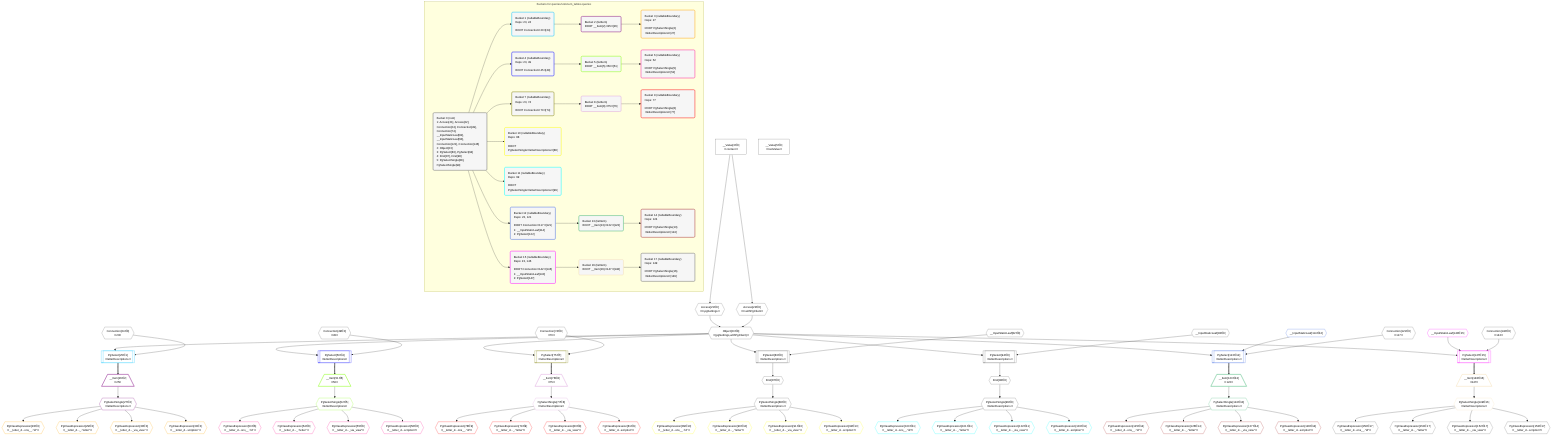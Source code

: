%%{init: {'themeVariables': { 'fontSize': '12px'}}}%%
graph TD
    classDef path fill:#eee,stroke:#000,color:#000
    classDef plan fill:#fff,stroke-width:1px,color:#000
    classDef itemplan fill:#fff,stroke-width:2px,color:#000
    classDef unbatchedplan fill:#dff,stroke-width:1px,color:#000
    classDef sideeffectplan fill:#fcc,stroke-width:2px,color:#000
    classDef bucket fill:#f6f6f6,color:#000,stroke-width:2px,text-align:left


    %% define steps
    __Value3["__Value[3∈0]<br />ᐸcontextᐳ"]:::plan
    __Value5["__Value[5∈0]<br />ᐸrootValueᐳ"]:::plan
    Access21{{"Access[21∈0]<br />ᐸ3.pgSettingsᐳ"}}:::plan
    Access22{{"Access[22∈0]<br />ᐸ3.withPgClientᐳ"}}:::plan
    Object23{{"Object[23∈0]<br />ᐸ{pgSettings,withPgClient}ᐳ"}}:::plan
    Connection24{{"Connection[24∈0]<br />ᐸ20ᐳ"}}:::plan
    PgSelect25[["PgSelect[25∈1]<br />ᐸletterDescriptionsᐳ"]]:::plan
    __Item26[/"__Item[26∈2]<br />ᐸ25ᐳ"\]:::itemplan
    PgSelectSingle27{{"PgSelectSingle[27∈2]<br />ᐸletterDescriptionsᐳ"}}:::plan
    PgClassExpression28{{"PgClassExpression[28∈3]<br />ᐸ__letter_d...ons__.”id”ᐳ"}}:::plan
    PgClassExpression29{{"PgClassExpression[29∈3]<br />ᐸ__letter_d..._.”letter”ᐳ"}}:::plan
    PgClassExpression30{{"PgClassExpression[30∈3]<br />ᐸ__letter_d..._via_view”ᐳ"}}:::plan
    PgClassExpression31{{"PgClassExpression[31∈3]<br />ᐸ__letter_d...scription”ᐳ"}}:::plan
    Connection49{{"Connection[49∈0]<br />ᐸ45ᐳ"}}:::plan
    PgSelect50[["PgSelect[50∈4]<br />ᐸletterDescriptionsᐳ"]]:::plan
    __Item51[/"__Item[51∈5]<br />ᐸ50ᐳ"\]:::itemplan
    PgSelectSingle52{{"PgSelectSingle[52∈5]<br />ᐸletterDescriptionsᐳ"}}:::plan
    PgClassExpression53{{"PgClassExpression[53∈6]<br />ᐸ__letter_d...ons__.”id”ᐳ"}}:::plan
    PgClassExpression54{{"PgClassExpression[54∈6]<br />ᐸ__letter_d..._.”letter”ᐳ"}}:::plan
    PgClassExpression55{{"PgClassExpression[55∈6]<br />ᐸ__letter_d..._via_view”ᐳ"}}:::plan
    PgClassExpression56{{"PgClassExpression[56∈6]<br />ᐸ__letter_d...scription”ᐳ"}}:::plan
    Connection74{{"Connection[74∈0]<br />ᐸ70ᐳ"}}:::plan
    PgSelect75[["PgSelect[75∈7]<br />ᐸletterDescriptionsᐳ"]]:::plan
    __Item76[/"__Item[76∈8]<br />ᐸ75ᐳ"\]:::itemplan
    PgSelectSingle77{{"PgSelectSingle[77∈8]<br />ᐸletterDescriptionsᐳ"}}:::plan
    PgClassExpression78{{"PgClassExpression[78∈9]<br />ᐸ__letter_d...ons__.”id”ᐳ"}}:::plan
    PgClassExpression79{{"PgClassExpression[79∈9]<br />ᐸ__letter_d..._.”letter”ᐳ"}}:::plan
    PgClassExpression80{{"PgClassExpression[80∈9]<br />ᐸ__letter_d..._via_view”ᐳ"}}:::plan
    PgClassExpression81{{"PgClassExpression[81∈9]<br />ᐸ__letter_d...scription”ᐳ"}}:::plan
    __InputStaticLeaf82{{"__InputStaticLeaf[82∈0]"}}:::plan
    PgSelect83[["PgSelect[83∈0]<br />ᐸletterDescriptionsᐳ"]]:::plan
    First87{{"First[87∈0]"}}:::plan
    PgSelectSingle88{{"PgSelectSingle[88∈0]<br />ᐸletterDescriptionsᐳ"}}:::plan
    PgClassExpression89{{"PgClassExpression[89∈10]<br />ᐸ__letter_d...ons__.”id”ᐳ"}}:::plan
    PgClassExpression90{{"PgClassExpression[90∈10]<br />ᐸ__letter_d..._.”letter”ᐳ"}}:::plan
    PgClassExpression91{{"PgClassExpression[91∈10]<br />ᐸ__letter_d..._via_view”ᐳ"}}:::plan
    PgClassExpression92{{"PgClassExpression[92∈10]<br />ᐸ__letter_d...scription”ᐳ"}}:::plan
    __InputStaticLeaf93{{"__InputStaticLeaf[93∈0]"}}:::plan
    PgSelect94[["PgSelect[94∈0]<br />ᐸletterDescriptionsᐳ"]]:::plan
    First98{{"First[98∈0]"}}:::plan
    PgSelectSingle99{{"PgSelectSingle[99∈0]<br />ᐸletterDescriptionsᐳ"}}:::plan
    PgClassExpression100{{"PgClassExpression[100∈11]<br />ᐸ__letter_d...ons__.”id”ᐳ"}}:::plan
    PgClassExpression101{{"PgClassExpression[101∈11]<br />ᐸ__letter_d..._.”letter”ᐳ"}}:::plan
    PgClassExpression102{{"PgClassExpression[102∈11]<br />ᐸ__letter_d..._via_view”ᐳ"}}:::plan
    PgClassExpression103{{"PgClassExpression[103∈11]<br />ᐸ__letter_d...scription”ᐳ"}}:::plan
    __InputStaticLeaf114{{"__InputStaticLeaf[114∈12]"}}:::plan
    Connection121{{"Connection[121∈0]<br />ᐸ117ᐳ"}}:::plan
    PgSelect122[["PgSelect[122∈12]<br />ᐸletterDescriptionsᐳ"]]:::plan
    __Item123[/"__Item[123∈13]<br />ᐸ122ᐳ"\]:::itemplan
    PgSelectSingle124{{"PgSelectSingle[124∈13]<br />ᐸletterDescriptionsᐳ"}}:::plan
    PgClassExpression125{{"PgClassExpression[125∈14]<br />ᐸ__letter_d...ons__.”id”ᐳ"}}:::plan
    PgClassExpression126{{"PgClassExpression[126∈14]<br />ᐸ__letter_d..._.”letter”ᐳ"}}:::plan
    PgClassExpression127{{"PgClassExpression[127∈14]<br />ᐸ__letter_d..._via_view”ᐳ"}}:::plan
    PgClassExpression128{{"PgClassExpression[128∈14]<br />ᐸ__letter_d...scription”ᐳ"}}:::plan
    __InputStaticLeaf140{{"__InputStaticLeaf[140∈15]"}}:::plan
    Connection146{{"Connection[146∈0]<br />ᐸ142ᐳ"}}:::plan
    PgSelect147[["PgSelect[147∈15]<br />ᐸletterDescriptionsᐳ"]]:::plan
    __Item148[/"__Item[148∈16]<br />ᐸ147ᐳ"\]:::itemplan
    PgSelectSingle149{{"PgSelectSingle[149∈16]<br />ᐸletterDescriptionsᐳ"}}:::plan
    PgClassExpression150{{"PgClassExpression[150∈17]<br />ᐸ__letter_d...ons__.”id”ᐳ"}}:::plan
    PgClassExpression151{{"PgClassExpression[151∈17]<br />ᐸ__letter_d..._.”letter”ᐳ"}}:::plan
    PgClassExpression152{{"PgClassExpression[152∈17]<br />ᐸ__letter_d..._via_view”ᐳ"}}:::plan
    PgClassExpression153{{"PgClassExpression[153∈17]<br />ᐸ__letter_d...scription”ᐳ"}}:::plan

    %% plan dependencies
    __Value3 --> Access21
    __Value3 --> Access22
    Access21 & Access22 --> Object23
    Object23 & Connection24 --> PgSelect25
    PgSelect25 ==> __Item26
    __Item26 --> PgSelectSingle27
    PgSelectSingle27 --> PgClassExpression28
    PgSelectSingle27 --> PgClassExpression29
    PgSelectSingle27 --> PgClassExpression30
    PgSelectSingle27 --> PgClassExpression31
    Object23 & Connection49 --> PgSelect50
    PgSelect50 ==> __Item51
    __Item51 --> PgSelectSingle52
    PgSelectSingle52 --> PgClassExpression53
    PgSelectSingle52 --> PgClassExpression54
    PgSelectSingle52 --> PgClassExpression55
    PgSelectSingle52 --> PgClassExpression56
    Object23 & Connection74 --> PgSelect75
    PgSelect75 ==> __Item76
    __Item76 --> PgSelectSingle77
    PgSelectSingle77 --> PgClassExpression78
    PgSelectSingle77 --> PgClassExpression79
    PgSelectSingle77 --> PgClassExpression80
    PgSelectSingle77 --> PgClassExpression81
    Object23 & __InputStaticLeaf82 --> PgSelect83
    PgSelect83 --> First87
    First87 --> PgSelectSingle88
    PgSelectSingle88 --> PgClassExpression89
    PgSelectSingle88 --> PgClassExpression90
    PgSelectSingle88 --> PgClassExpression91
    PgSelectSingle88 --> PgClassExpression92
    Object23 & __InputStaticLeaf93 --> PgSelect94
    PgSelect94 --> First98
    First98 --> PgSelectSingle99
    PgSelectSingle99 --> PgClassExpression100
    PgSelectSingle99 --> PgClassExpression101
    PgSelectSingle99 --> PgClassExpression102
    PgSelectSingle99 --> PgClassExpression103
    Object23 & __InputStaticLeaf114 & Connection121 --> PgSelect122
    PgSelect122 ==> __Item123
    __Item123 --> PgSelectSingle124
    PgSelectSingle124 --> PgClassExpression125
    PgSelectSingle124 --> PgClassExpression126
    PgSelectSingle124 --> PgClassExpression127
    PgSelectSingle124 --> PgClassExpression128
    Object23 & __InputStaticLeaf140 & Connection146 --> PgSelect147
    PgSelect147 ==> __Item148
    __Item148 --> PgSelectSingle149
    PgSelectSingle149 --> PgClassExpression150
    PgSelectSingle149 --> PgClassExpression151
    PgSelectSingle149 --> PgClassExpression152
    PgSelectSingle149 --> PgClassExpression153

    subgraph "Buckets for queries/v4/enum_tables.queries"
    Bucket0("Bucket 0 (root)<br />1: Access[21], Access[22], Connection[24], Connection[49], Connection[74], __InputStaticLeaf[82], __InputStaticLeaf[93], Connection[121], Connection[146]<br />2: Object[23]<br />3: PgSelect[83], PgSelect[94]<br />4: First[87], First[98]<br />5: PgSelectSingle[88], PgSelectSingle[99]"):::bucket
    classDef bucket0 stroke:#696969
    class Bucket0,__Value3,__Value5,Access21,Access22,Object23,Connection24,Connection49,Connection74,__InputStaticLeaf82,PgSelect83,First87,PgSelectSingle88,__InputStaticLeaf93,PgSelect94,First98,PgSelectSingle99,Connection121,Connection146 bucket0
    Bucket1("Bucket 1 (nullableBoundary)<br />Deps: 23, 24<br /><br />ROOT Connectionᐸ20ᐳ[24]"):::bucket
    classDef bucket1 stroke:#00bfff
    class Bucket1,PgSelect25 bucket1
    Bucket2("Bucket 2 (listItem)<br />ROOT __Item{2}ᐸ25ᐳ[26]"):::bucket
    classDef bucket2 stroke:#7f007f
    class Bucket2,__Item26,PgSelectSingle27 bucket2
    Bucket3("Bucket 3 (nullableBoundary)<br />Deps: 27<br /><br />ROOT PgSelectSingle{2}ᐸletterDescriptionsᐳ[27]"):::bucket
    classDef bucket3 stroke:#ffa500
    class Bucket3,PgClassExpression28,PgClassExpression29,PgClassExpression30,PgClassExpression31 bucket3
    Bucket4("Bucket 4 (nullableBoundary)<br />Deps: 23, 49<br /><br />ROOT Connectionᐸ45ᐳ[49]"):::bucket
    classDef bucket4 stroke:#0000ff
    class Bucket4,PgSelect50 bucket4
    Bucket5("Bucket 5 (listItem)<br />ROOT __Item{5}ᐸ50ᐳ[51]"):::bucket
    classDef bucket5 stroke:#7fff00
    class Bucket5,__Item51,PgSelectSingle52 bucket5
    Bucket6("Bucket 6 (nullableBoundary)<br />Deps: 52<br /><br />ROOT PgSelectSingle{5}ᐸletterDescriptionsᐳ[52]"):::bucket
    classDef bucket6 stroke:#ff1493
    class Bucket6,PgClassExpression53,PgClassExpression54,PgClassExpression55,PgClassExpression56 bucket6
    Bucket7("Bucket 7 (nullableBoundary)<br />Deps: 23, 74<br /><br />ROOT Connectionᐸ70ᐳ[74]"):::bucket
    classDef bucket7 stroke:#808000
    class Bucket7,PgSelect75 bucket7
    Bucket8("Bucket 8 (listItem)<br />ROOT __Item{8}ᐸ75ᐳ[76]"):::bucket
    classDef bucket8 stroke:#dda0dd
    class Bucket8,__Item76,PgSelectSingle77 bucket8
    Bucket9("Bucket 9 (nullableBoundary)<br />Deps: 77<br /><br />ROOT PgSelectSingle{8}ᐸletterDescriptionsᐳ[77]"):::bucket
    classDef bucket9 stroke:#ff0000
    class Bucket9,PgClassExpression78,PgClassExpression79,PgClassExpression80,PgClassExpression81 bucket9
    Bucket10("Bucket 10 (nullableBoundary)<br />Deps: 88<br /><br />ROOT PgSelectSingleᐸletterDescriptionsᐳ[88]"):::bucket
    classDef bucket10 stroke:#ffff00
    class Bucket10,PgClassExpression89,PgClassExpression90,PgClassExpression91,PgClassExpression92 bucket10
    Bucket11("Bucket 11 (nullableBoundary)<br />Deps: 99<br /><br />ROOT PgSelectSingleᐸletterDescriptionsᐳ[99]"):::bucket
    classDef bucket11 stroke:#00ffff
    class Bucket11,PgClassExpression100,PgClassExpression101,PgClassExpression102,PgClassExpression103 bucket11
    Bucket12("Bucket 12 (nullableBoundary)<br />Deps: 23, 121<br /><br />ROOT Connectionᐸ117ᐳ[121]<br />1: __InputStaticLeaf[114]<br />2: PgSelect[122]"):::bucket
    classDef bucket12 stroke:#4169e1
    class Bucket12,__InputStaticLeaf114,PgSelect122 bucket12
    Bucket13("Bucket 13 (listItem)<br />ROOT __Item{13}ᐸ122ᐳ[123]"):::bucket
    classDef bucket13 stroke:#3cb371
    class Bucket13,__Item123,PgSelectSingle124 bucket13
    Bucket14("Bucket 14 (nullableBoundary)<br />Deps: 124<br /><br />ROOT PgSelectSingle{13}ᐸletterDescriptionsᐳ[124]"):::bucket
    classDef bucket14 stroke:#a52a2a
    class Bucket14,PgClassExpression125,PgClassExpression126,PgClassExpression127,PgClassExpression128 bucket14
    Bucket15("Bucket 15 (nullableBoundary)<br />Deps: 23, 146<br /><br />ROOT Connectionᐸ142ᐳ[146]<br />1: __InputStaticLeaf[140]<br />2: PgSelect[147]"):::bucket
    classDef bucket15 stroke:#ff00ff
    class Bucket15,__InputStaticLeaf140,PgSelect147 bucket15
    Bucket16("Bucket 16 (listItem)<br />ROOT __Item{16}ᐸ147ᐳ[148]"):::bucket
    classDef bucket16 stroke:#f5deb3
    class Bucket16,__Item148,PgSelectSingle149 bucket16
    Bucket17("Bucket 17 (nullableBoundary)<br />Deps: 149<br /><br />ROOT PgSelectSingle{16}ᐸletterDescriptionsᐳ[149]"):::bucket
    classDef bucket17 stroke:#696969
    class Bucket17,PgClassExpression150,PgClassExpression151,PgClassExpression152,PgClassExpression153 bucket17
    Bucket0 --> Bucket1 & Bucket4 & Bucket7 & Bucket10 & Bucket11 & Bucket12 & Bucket15
    Bucket1 --> Bucket2
    Bucket2 --> Bucket3
    Bucket4 --> Bucket5
    Bucket5 --> Bucket6
    Bucket7 --> Bucket8
    Bucket8 --> Bucket9
    Bucket12 --> Bucket13
    Bucket13 --> Bucket14
    Bucket15 --> Bucket16
    Bucket16 --> Bucket17
    end